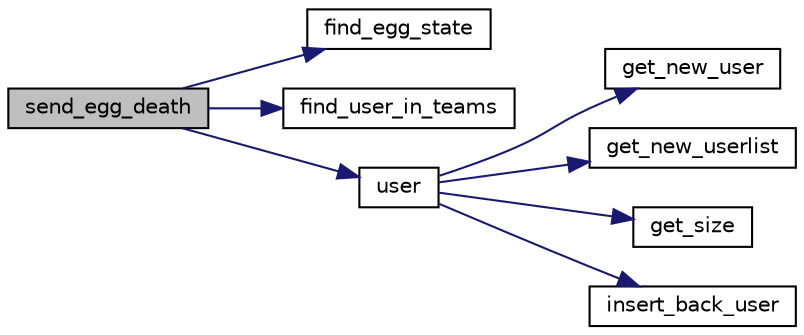 digraph "send_egg_death"
{
  edge [fontname="Helvetica",fontsize="10",labelfontname="Helvetica",labelfontsize="10"];
  node [fontname="Helvetica",fontsize="10",shape=record];
  rankdir="LR";
  Node2 [label="send_egg_death",height=0.2,width=0.4,color="black", fillcolor="grey75", style="filled", fontcolor="black"];
  Node2 -> Node3 [color="midnightblue",fontsize="10",style="solid",fontname="Helvetica"];
  Node3 [label="find_egg_state",height=0.2,width=0.4,color="black", fillcolor="white", style="filled",URL="$find__list_8c.html#abbc7ca817fffc27aa144fa18d851c527"];
  Node2 -> Node4 [color="midnightblue",fontsize="10",style="solid",fontname="Helvetica"];
  Node4 [label="find_user_in_teams",height=0.2,width=0.4,color="black", fillcolor="white", style="filled",URL="$find__list_8c.html#acd187da9c982bdcd9e7b547c9fe44d0e"];
  Node2 -> Node5 [color="midnightblue",fontsize="10",style="solid",fontname="Helvetica"];
  Node5 [label="user",height=0.2,width=0.4,color="black", fillcolor="white", style="filled",URL="$rfc__cmds0_8c.html#a1c883dcd73a625782b2a8fe752af3430"];
  Node5 -> Node6 [color="midnightblue",fontsize="10",style="solid",fontname="Helvetica"];
  Node6 [label="get_new_user",height=0.2,width=0.4,color="black", fillcolor="white", style="filled",URL="$user__list_8c.html#ace045c243817cc0c9885bdf3b41263c0"];
  Node5 -> Node7 [color="midnightblue",fontsize="10",style="solid",fontname="Helvetica"];
  Node7 [label="get_new_userlist",height=0.2,width=0.4,color="black", fillcolor="white", style="filled",URL="$user__list_8c.html#a1cf3d818bc2607cb0f69c043dba3c039"];
  Node5 -> Node8 [color="midnightblue",fontsize="10",style="solid",fontname="Helvetica"];
  Node8 [label="get_size",height=0.2,width=0.4,color="black", fillcolor="white", style="filled",URL="$lists__finders_8c.html#a5c9b2cd4523b5cc43326163d534225d9"];
  Node5 -> Node9 [color="midnightblue",fontsize="10",style="solid",fontname="Helvetica"];
  Node9 [label="insert_back_user",height=0.2,width=0.4,color="black", fillcolor="white", style="filled",URL="$user__list_8c.html#a2b16f778b01689e31ef5530b66d41390"];
}
